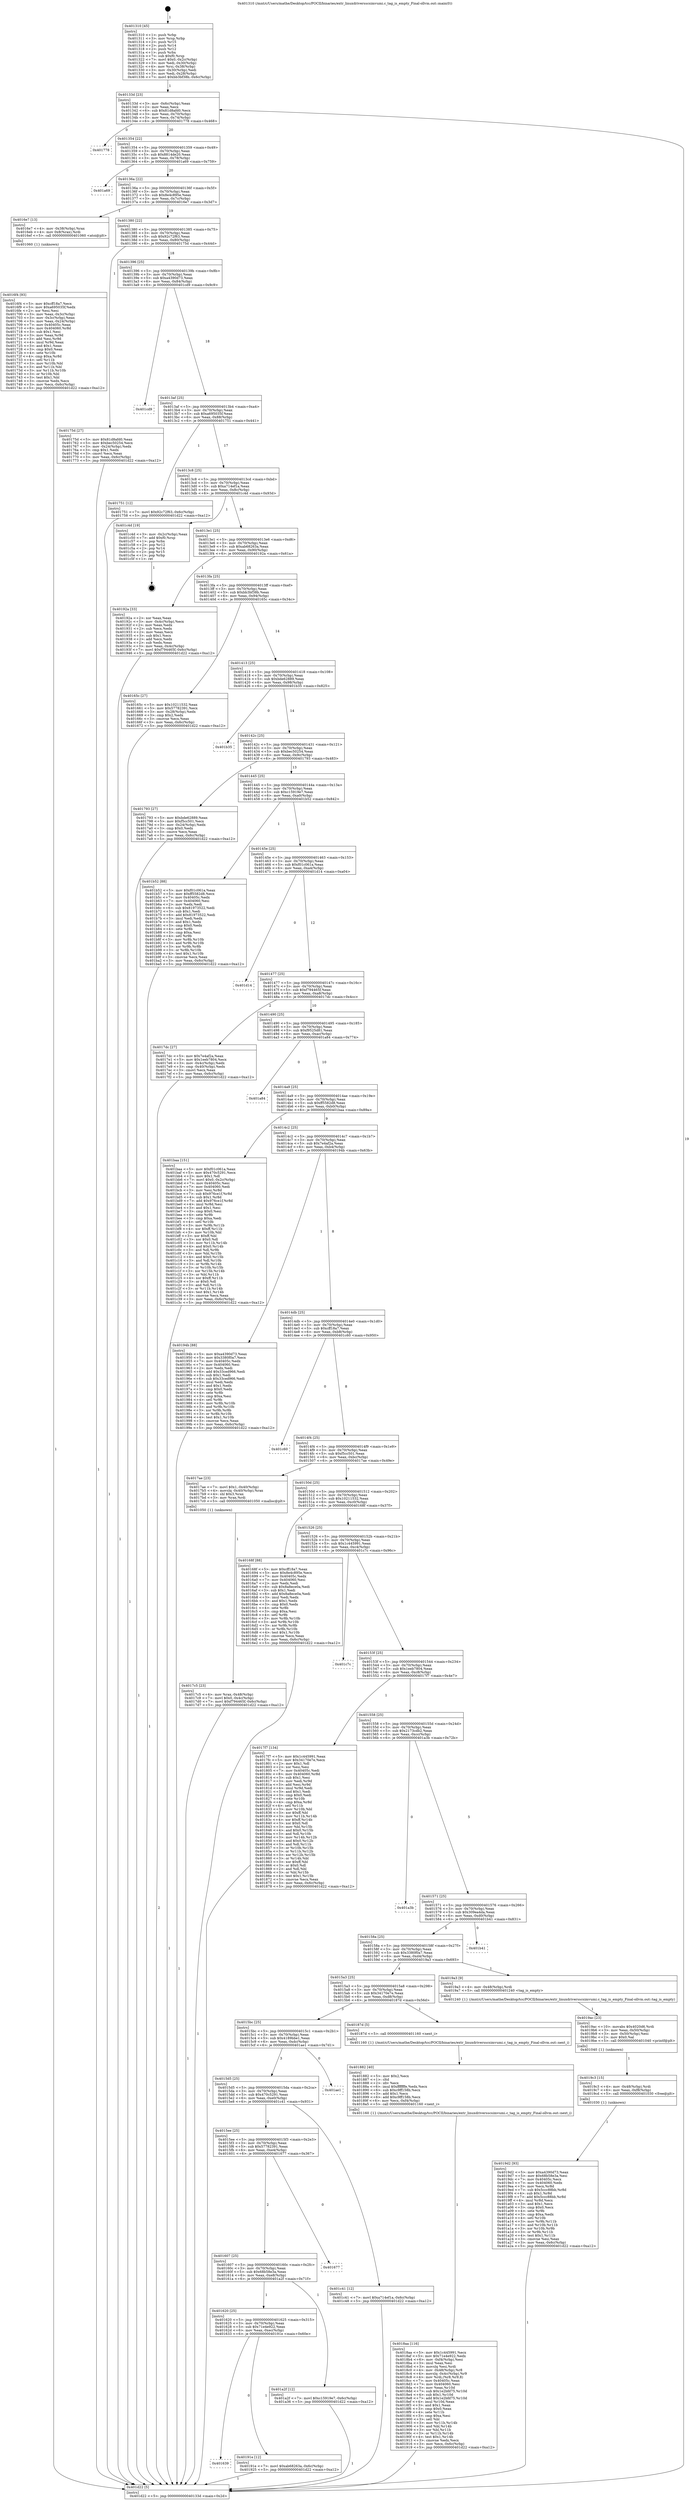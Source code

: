 digraph "0x401310" {
  label = "0x401310 (/mnt/c/Users/mathe/Desktop/tcc/POCII/binaries/extr_linuxdriversscsimvumi.c_tag_is_empty_Final-ollvm.out::main(0))"
  labelloc = "t"
  node[shape=record]

  Entry [label="",width=0.3,height=0.3,shape=circle,fillcolor=black,style=filled]
  "0x40133d" [label="{
     0x40133d [23]\l
     | [instrs]\l
     &nbsp;&nbsp;0x40133d \<+3\>: mov -0x6c(%rbp),%eax\l
     &nbsp;&nbsp;0x401340 \<+2\>: mov %eax,%ecx\l
     &nbsp;&nbsp;0x401342 \<+6\>: sub $0x81d8afd0,%ecx\l
     &nbsp;&nbsp;0x401348 \<+3\>: mov %eax,-0x70(%rbp)\l
     &nbsp;&nbsp;0x40134b \<+3\>: mov %ecx,-0x74(%rbp)\l
     &nbsp;&nbsp;0x40134e \<+6\>: je 0000000000401778 \<main+0x468\>\l
  }"]
  "0x401778" [label="{
     0x401778\l
  }", style=dashed]
  "0x401354" [label="{
     0x401354 [22]\l
     | [instrs]\l
     &nbsp;&nbsp;0x401354 \<+5\>: jmp 0000000000401359 \<main+0x49\>\l
     &nbsp;&nbsp;0x401359 \<+3\>: mov -0x70(%rbp),%eax\l
     &nbsp;&nbsp;0x40135c \<+5\>: sub $0x8814de20,%eax\l
     &nbsp;&nbsp;0x401361 \<+3\>: mov %eax,-0x78(%rbp)\l
     &nbsp;&nbsp;0x401364 \<+6\>: je 0000000000401a69 \<main+0x759\>\l
  }"]
  Exit [label="",width=0.3,height=0.3,shape=circle,fillcolor=black,style=filled,peripheries=2]
  "0x401a69" [label="{
     0x401a69\l
  }", style=dashed]
  "0x40136a" [label="{
     0x40136a [22]\l
     | [instrs]\l
     &nbsp;&nbsp;0x40136a \<+5\>: jmp 000000000040136f \<main+0x5f\>\l
     &nbsp;&nbsp;0x40136f \<+3\>: mov -0x70(%rbp),%eax\l
     &nbsp;&nbsp;0x401372 \<+5\>: sub $0x8e4c895e,%eax\l
     &nbsp;&nbsp;0x401377 \<+3\>: mov %eax,-0x7c(%rbp)\l
     &nbsp;&nbsp;0x40137a \<+6\>: je 00000000004016e7 \<main+0x3d7\>\l
  }"]
  "0x4019d2" [label="{
     0x4019d2 [93]\l
     | [instrs]\l
     &nbsp;&nbsp;0x4019d2 \<+5\>: mov $0xa4390d73,%eax\l
     &nbsp;&nbsp;0x4019d7 \<+5\>: mov $0x68b58e3a,%esi\l
     &nbsp;&nbsp;0x4019dc \<+7\>: mov 0x40405c,%ecx\l
     &nbsp;&nbsp;0x4019e3 \<+7\>: mov 0x404060,%edx\l
     &nbsp;&nbsp;0x4019ea \<+3\>: mov %ecx,%r8d\l
     &nbsp;&nbsp;0x4019ed \<+7\>: sub $0x5ccc88bb,%r8d\l
     &nbsp;&nbsp;0x4019f4 \<+4\>: sub $0x1,%r8d\l
     &nbsp;&nbsp;0x4019f8 \<+7\>: add $0x5ccc88bb,%r8d\l
     &nbsp;&nbsp;0x4019ff \<+4\>: imul %r8d,%ecx\l
     &nbsp;&nbsp;0x401a03 \<+3\>: and $0x1,%ecx\l
     &nbsp;&nbsp;0x401a06 \<+3\>: cmp $0x0,%ecx\l
     &nbsp;&nbsp;0x401a09 \<+4\>: sete %r9b\l
     &nbsp;&nbsp;0x401a0d \<+3\>: cmp $0xa,%edx\l
     &nbsp;&nbsp;0x401a10 \<+4\>: setl %r10b\l
     &nbsp;&nbsp;0x401a14 \<+3\>: mov %r9b,%r11b\l
     &nbsp;&nbsp;0x401a17 \<+3\>: and %r10b,%r11b\l
     &nbsp;&nbsp;0x401a1a \<+3\>: xor %r10b,%r9b\l
     &nbsp;&nbsp;0x401a1d \<+3\>: or %r9b,%r11b\l
     &nbsp;&nbsp;0x401a20 \<+4\>: test $0x1,%r11b\l
     &nbsp;&nbsp;0x401a24 \<+3\>: cmovne %esi,%eax\l
     &nbsp;&nbsp;0x401a27 \<+3\>: mov %eax,-0x6c(%rbp)\l
     &nbsp;&nbsp;0x401a2a \<+5\>: jmp 0000000000401d22 \<main+0xa12\>\l
  }"]
  "0x4016e7" [label="{
     0x4016e7 [13]\l
     | [instrs]\l
     &nbsp;&nbsp;0x4016e7 \<+4\>: mov -0x38(%rbp),%rax\l
     &nbsp;&nbsp;0x4016eb \<+4\>: mov 0x8(%rax),%rdi\l
     &nbsp;&nbsp;0x4016ef \<+5\>: call 0000000000401060 \<atoi@plt\>\l
     | [calls]\l
     &nbsp;&nbsp;0x401060 \{1\} (unknown)\l
  }"]
  "0x401380" [label="{
     0x401380 [22]\l
     | [instrs]\l
     &nbsp;&nbsp;0x401380 \<+5\>: jmp 0000000000401385 \<main+0x75\>\l
     &nbsp;&nbsp;0x401385 \<+3\>: mov -0x70(%rbp),%eax\l
     &nbsp;&nbsp;0x401388 \<+5\>: sub $0x92c72f63,%eax\l
     &nbsp;&nbsp;0x40138d \<+3\>: mov %eax,-0x80(%rbp)\l
     &nbsp;&nbsp;0x401390 \<+6\>: je 000000000040175d \<main+0x44d\>\l
  }"]
  "0x4019c3" [label="{
     0x4019c3 [15]\l
     | [instrs]\l
     &nbsp;&nbsp;0x4019c3 \<+4\>: mov -0x48(%rbp),%rdi\l
     &nbsp;&nbsp;0x4019c7 \<+6\>: mov %eax,-0xf8(%rbp)\l
     &nbsp;&nbsp;0x4019cd \<+5\>: call 0000000000401030 \<free@plt\>\l
     | [calls]\l
     &nbsp;&nbsp;0x401030 \{1\} (unknown)\l
  }"]
  "0x40175d" [label="{
     0x40175d [27]\l
     | [instrs]\l
     &nbsp;&nbsp;0x40175d \<+5\>: mov $0x81d8afd0,%eax\l
     &nbsp;&nbsp;0x401762 \<+5\>: mov $0xbec50254,%ecx\l
     &nbsp;&nbsp;0x401767 \<+3\>: mov -0x24(%rbp),%edx\l
     &nbsp;&nbsp;0x40176a \<+3\>: cmp $0x1,%edx\l
     &nbsp;&nbsp;0x40176d \<+3\>: cmovl %ecx,%eax\l
     &nbsp;&nbsp;0x401770 \<+3\>: mov %eax,-0x6c(%rbp)\l
     &nbsp;&nbsp;0x401773 \<+5\>: jmp 0000000000401d22 \<main+0xa12\>\l
  }"]
  "0x401396" [label="{
     0x401396 [25]\l
     | [instrs]\l
     &nbsp;&nbsp;0x401396 \<+5\>: jmp 000000000040139b \<main+0x8b\>\l
     &nbsp;&nbsp;0x40139b \<+3\>: mov -0x70(%rbp),%eax\l
     &nbsp;&nbsp;0x40139e \<+5\>: sub $0xa4390d73,%eax\l
     &nbsp;&nbsp;0x4013a3 \<+6\>: mov %eax,-0x84(%rbp)\l
     &nbsp;&nbsp;0x4013a9 \<+6\>: je 0000000000401cd9 \<main+0x9c9\>\l
  }"]
  "0x4019ac" [label="{
     0x4019ac [23]\l
     | [instrs]\l
     &nbsp;&nbsp;0x4019ac \<+10\>: movabs $0x4020d6,%rdi\l
     &nbsp;&nbsp;0x4019b6 \<+3\>: mov %eax,-0x50(%rbp)\l
     &nbsp;&nbsp;0x4019b9 \<+3\>: mov -0x50(%rbp),%esi\l
     &nbsp;&nbsp;0x4019bc \<+2\>: mov $0x0,%al\l
     &nbsp;&nbsp;0x4019be \<+5\>: call 0000000000401040 \<printf@plt\>\l
     | [calls]\l
     &nbsp;&nbsp;0x401040 \{1\} (unknown)\l
  }"]
  "0x401cd9" [label="{
     0x401cd9\l
  }", style=dashed]
  "0x4013af" [label="{
     0x4013af [25]\l
     | [instrs]\l
     &nbsp;&nbsp;0x4013af \<+5\>: jmp 00000000004013b4 \<main+0xa4\>\l
     &nbsp;&nbsp;0x4013b4 \<+3\>: mov -0x70(%rbp),%eax\l
     &nbsp;&nbsp;0x4013b7 \<+5\>: sub $0xa695035f,%eax\l
     &nbsp;&nbsp;0x4013bc \<+6\>: mov %eax,-0x88(%rbp)\l
     &nbsp;&nbsp;0x4013c2 \<+6\>: je 0000000000401751 \<main+0x441\>\l
  }"]
  "0x401639" [label="{
     0x401639\l
  }", style=dashed]
  "0x401751" [label="{
     0x401751 [12]\l
     | [instrs]\l
     &nbsp;&nbsp;0x401751 \<+7\>: movl $0x92c72f63,-0x6c(%rbp)\l
     &nbsp;&nbsp;0x401758 \<+5\>: jmp 0000000000401d22 \<main+0xa12\>\l
  }"]
  "0x4013c8" [label="{
     0x4013c8 [25]\l
     | [instrs]\l
     &nbsp;&nbsp;0x4013c8 \<+5\>: jmp 00000000004013cd \<main+0xbd\>\l
     &nbsp;&nbsp;0x4013cd \<+3\>: mov -0x70(%rbp),%eax\l
     &nbsp;&nbsp;0x4013d0 \<+5\>: sub $0xa714ef1a,%eax\l
     &nbsp;&nbsp;0x4013d5 \<+6\>: mov %eax,-0x8c(%rbp)\l
     &nbsp;&nbsp;0x4013db \<+6\>: je 0000000000401c4d \<main+0x93d\>\l
  }"]
  "0x40191e" [label="{
     0x40191e [12]\l
     | [instrs]\l
     &nbsp;&nbsp;0x40191e \<+7\>: movl $0xab68263a,-0x6c(%rbp)\l
     &nbsp;&nbsp;0x401925 \<+5\>: jmp 0000000000401d22 \<main+0xa12\>\l
  }"]
  "0x401c4d" [label="{
     0x401c4d [19]\l
     | [instrs]\l
     &nbsp;&nbsp;0x401c4d \<+3\>: mov -0x2c(%rbp),%eax\l
     &nbsp;&nbsp;0x401c50 \<+7\>: add $0xf0,%rsp\l
     &nbsp;&nbsp;0x401c57 \<+1\>: pop %rbx\l
     &nbsp;&nbsp;0x401c58 \<+2\>: pop %r12\l
     &nbsp;&nbsp;0x401c5a \<+2\>: pop %r14\l
     &nbsp;&nbsp;0x401c5c \<+2\>: pop %r15\l
     &nbsp;&nbsp;0x401c5e \<+1\>: pop %rbp\l
     &nbsp;&nbsp;0x401c5f \<+1\>: ret\l
  }"]
  "0x4013e1" [label="{
     0x4013e1 [25]\l
     | [instrs]\l
     &nbsp;&nbsp;0x4013e1 \<+5\>: jmp 00000000004013e6 \<main+0xd6\>\l
     &nbsp;&nbsp;0x4013e6 \<+3\>: mov -0x70(%rbp),%eax\l
     &nbsp;&nbsp;0x4013e9 \<+5\>: sub $0xab68263a,%eax\l
     &nbsp;&nbsp;0x4013ee \<+6\>: mov %eax,-0x90(%rbp)\l
     &nbsp;&nbsp;0x4013f4 \<+6\>: je 000000000040192a \<main+0x61a\>\l
  }"]
  "0x401620" [label="{
     0x401620 [25]\l
     | [instrs]\l
     &nbsp;&nbsp;0x401620 \<+5\>: jmp 0000000000401625 \<main+0x315\>\l
     &nbsp;&nbsp;0x401625 \<+3\>: mov -0x70(%rbp),%eax\l
     &nbsp;&nbsp;0x401628 \<+5\>: sub $0x71e4e922,%eax\l
     &nbsp;&nbsp;0x40162d \<+6\>: mov %eax,-0xec(%rbp)\l
     &nbsp;&nbsp;0x401633 \<+6\>: je 000000000040191e \<main+0x60e\>\l
  }"]
  "0x40192a" [label="{
     0x40192a [33]\l
     | [instrs]\l
     &nbsp;&nbsp;0x40192a \<+2\>: xor %eax,%eax\l
     &nbsp;&nbsp;0x40192c \<+3\>: mov -0x4c(%rbp),%ecx\l
     &nbsp;&nbsp;0x40192f \<+2\>: mov %eax,%edx\l
     &nbsp;&nbsp;0x401931 \<+2\>: sub %ecx,%edx\l
     &nbsp;&nbsp;0x401933 \<+2\>: mov %eax,%ecx\l
     &nbsp;&nbsp;0x401935 \<+3\>: sub $0x1,%ecx\l
     &nbsp;&nbsp;0x401938 \<+2\>: add %ecx,%edx\l
     &nbsp;&nbsp;0x40193a \<+2\>: sub %edx,%eax\l
     &nbsp;&nbsp;0x40193c \<+3\>: mov %eax,-0x4c(%rbp)\l
     &nbsp;&nbsp;0x40193f \<+7\>: movl $0xf794465f,-0x6c(%rbp)\l
     &nbsp;&nbsp;0x401946 \<+5\>: jmp 0000000000401d22 \<main+0xa12\>\l
  }"]
  "0x4013fa" [label="{
     0x4013fa [25]\l
     | [instrs]\l
     &nbsp;&nbsp;0x4013fa \<+5\>: jmp 00000000004013ff \<main+0xef\>\l
     &nbsp;&nbsp;0x4013ff \<+3\>: mov -0x70(%rbp),%eax\l
     &nbsp;&nbsp;0x401402 \<+5\>: sub $0xbb3bf38b,%eax\l
     &nbsp;&nbsp;0x401407 \<+6\>: mov %eax,-0x94(%rbp)\l
     &nbsp;&nbsp;0x40140d \<+6\>: je 000000000040165c \<main+0x34c\>\l
  }"]
  "0x401a2f" [label="{
     0x401a2f [12]\l
     | [instrs]\l
     &nbsp;&nbsp;0x401a2f \<+7\>: movl $0xc15919e7,-0x6c(%rbp)\l
     &nbsp;&nbsp;0x401a36 \<+5\>: jmp 0000000000401d22 \<main+0xa12\>\l
  }"]
  "0x40165c" [label="{
     0x40165c [27]\l
     | [instrs]\l
     &nbsp;&nbsp;0x40165c \<+5\>: mov $0x10211532,%eax\l
     &nbsp;&nbsp;0x401661 \<+5\>: mov $0x57782391,%ecx\l
     &nbsp;&nbsp;0x401666 \<+3\>: mov -0x28(%rbp),%edx\l
     &nbsp;&nbsp;0x401669 \<+3\>: cmp $0x2,%edx\l
     &nbsp;&nbsp;0x40166c \<+3\>: cmovne %ecx,%eax\l
     &nbsp;&nbsp;0x40166f \<+3\>: mov %eax,-0x6c(%rbp)\l
     &nbsp;&nbsp;0x401672 \<+5\>: jmp 0000000000401d22 \<main+0xa12\>\l
  }"]
  "0x401413" [label="{
     0x401413 [25]\l
     | [instrs]\l
     &nbsp;&nbsp;0x401413 \<+5\>: jmp 0000000000401418 \<main+0x108\>\l
     &nbsp;&nbsp;0x401418 \<+3\>: mov -0x70(%rbp),%eax\l
     &nbsp;&nbsp;0x40141b \<+5\>: sub $0xbde62889,%eax\l
     &nbsp;&nbsp;0x401420 \<+6\>: mov %eax,-0x98(%rbp)\l
     &nbsp;&nbsp;0x401426 \<+6\>: je 0000000000401b35 \<main+0x825\>\l
  }"]
  "0x401d22" [label="{
     0x401d22 [5]\l
     | [instrs]\l
     &nbsp;&nbsp;0x401d22 \<+5\>: jmp 000000000040133d \<main+0x2d\>\l
  }"]
  "0x401310" [label="{
     0x401310 [45]\l
     | [instrs]\l
     &nbsp;&nbsp;0x401310 \<+1\>: push %rbp\l
     &nbsp;&nbsp;0x401311 \<+3\>: mov %rsp,%rbp\l
     &nbsp;&nbsp;0x401314 \<+2\>: push %r15\l
     &nbsp;&nbsp;0x401316 \<+2\>: push %r14\l
     &nbsp;&nbsp;0x401318 \<+2\>: push %r12\l
     &nbsp;&nbsp;0x40131a \<+1\>: push %rbx\l
     &nbsp;&nbsp;0x40131b \<+7\>: sub $0xf0,%rsp\l
     &nbsp;&nbsp;0x401322 \<+7\>: movl $0x0,-0x2c(%rbp)\l
     &nbsp;&nbsp;0x401329 \<+3\>: mov %edi,-0x30(%rbp)\l
     &nbsp;&nbsp;0x40132c \<+4\>: mov %rsi,-0x38(%rbp)\l
     &nbsp;&nbsp;0x401330 \<+3\>: mov -0x30(%rbp),%edi\l
     &nbsp;&nbsp;0x401333 \<+3\>: mov %edi,-0x28(%rbp)\l
     &nbsp;&nbsp;0x401336 \<+7\>: movl $0xbb3bf38b,-0x6c(%rbp)\l
  }"]
  "0x401607" [label="{
     0x401607 [25]\l
     | [instrs]\l
     &nbsp;&nbsp;0x401607 \<+5\>: jmp 000000000040160c \<main+0x2fc\>\l
     &nbsp;&nbsp;0x40160c \<+3\>: mov -0x70(%rbp),%eax\l
     &nbsp;&nbsp;0x40160f \<+5\>: sub $0x68b58e3a,%eax\l
     &nbsp;&nbsp;0x401614 \<+6\>: mov %eax,-0xe8(%rbp)\l
     &nbsp;&nbsp;0x40161a \<+6\>: je 0000000000401a2f \<main+0x71f\>\l
  }"]
  "0x401b35" [label="{
     0x401b35\l
  }", style=dashed]
  "0x40142c" [label="{
     0x40142c [25]\l
     | [instrs]\l
     &nbsp;&nbsp;0x40142c \<+5\>: jmp 0000000000401431 \<main+0x121\>\l
     &nbsp;&nbsp;0x401431 \<+3\>: mov -0x70(%rbp),%eax\l
     &nbsp;&nbsp;0x401434 \<+5\>: sub $0xbec50254,%eax\l
     &nbsp;&nbsp;0x401439 \<+6\>: mov %eax,-0x9c(%rbp)\l
     &nbsp;&nbsp;0x40143f \<+6\>: je 0000000000401793 \<main+0x483\>\l
  }"]
  "0x401677" [label="{
     0x401677\l
  }", style=dashed]
  "0x401793" [label="{
     0x401793 [27]\l
     | [instrs]\l
     &nbsp;&nbsp;0x401793 \<+5\>: mov $0xbde62889,%eax\l
     &nbsp;&nbsp;0x401798 \<+5\>: mov $0xf5cc501,%ecx\l
     &nbsp;&nbsp;0x40179d \<+3\>: mov -0x24(%rbp),%edx\l
     &nbsp;&nbsp;0x4017a0 \<+3\>: cmp $0x0,%edx\l
     &nbsp;&nbsp;0x4017a3 \<+3\>: cmove %ecx,%eax\l
     &nbsp;&nbsp;0x4017a6 \<+3\>: mov %eax,-0x6c(%rbp)\l
     &nbsp;&nbsp;0x4017a9 \<+5\>: jmp 0000000000401d22 \<main+0xa12\>\l
  }"]
  "0x401445" [label="{
     0x401445 [25]\l
     | [instrs]\l
     &nbsp;&nbsp;0x401445 \<+5\>: jmp 000000000040144a \<main+0x13a\>\l
     &nbsp;&nbsp;0x40144a \<+3\>: mov -0x70(%rbp),%eax\l
     &nbsp;&nbsp;0x40144d \<+5\>: sub $0xc15919e7,%eax\l
     &nbsp;&nbsp;0x401452 \<+6\>: mov %eax,-0xa0(%rbp)\l
     &nbsp;&nbsp;0x401458 \<+6\>: je 0000000000401b52 \<main+0x842\>\l
  }"]
  "0x4015ee" [label="{
     0x4015ee [25]\l
     | [instrs]\l
     &nbsp;&nbsp;0x4015ee \<+5\>: jmp 00000000004015f3 \<main+0x2e3\>\l
     &nbsp;&nbsp;0x4015f3 \<+3\>: mov -0x70(%rbp),%eax\l
     &nbsp;&nbsp;0x4015f6 \<+5\>: sub $0x57782391,%eax\l
     &nbsp;&nbsp;0x4015fb \<+6\>: mov %eax,-0xe4(%rbp)\l
     &nbsp;&nbsp;0x401601 \<+6\>: je 0000000000401677 \<main+0x367\>\l
  }"]
  "0x401b52" [label="{
     0x401b52 [88]\l
     | [instrs]\l
     &nbsp;&nbsp;0x401b52 \<+5\>: mov $0xf01c061a,%eax\l
     &nbsp;&nbsp;0x401b57 \<+5\>: mov $0xff5582d8,%ecx\l
     &nbsp;&nbsp;0x401b5c \<+7\>: mov 0x40405c,%edx\l
     &nbsp;&nbsp;0x401b63 \<+7\>: mov 0x404060,%esi\l
     &nbsp;&nbsp;0x401b6a \<+2\>: mov %edx,%edi\l
     &nbsp;&nbsp;0x401b6c \<+6\>: sub $0x81973522,%edi\l
     &nbsp;&nbsp;0x401b72 \<+3\>: sub $0x1,%edi\l
     &nbsp;&nbsp;0x401b75 \<+6\>: add $0x81973522,%edi\l
     &nbsp;&nbsp;0x401b7b \<+3\>: imul %edi,%edx\l
     &nbsp;&nbsp;0x401b7e \<+3\>: and $0x1,%edx\l
     &nbsp;&nbsp;0x401b81 \<+3\>: cmp $0x0,%edx\l
     &nbsp;&nbsp;0x401b84 \<+4\>: sete %r8b\l
     &nbsp;&nbsp;0x401b88 \<+3\>: cmp $0xa,%esi\l
     &nbsp;&nbsp;0x401b8b \<+4\>: setl %r9b\l
     &nbsp;&nbsp;0x401b8f \<+3\>: mov %r8b,%r10b\l
     &nbsp;&nbsp;0x401b92 \<+3\>: and %r9b,%r10b\l
     &nbsp;&nbsp;0x401b95 \<+3\>: xor %r9b,%r8b\l
     &nbsp;&nbsp;0x401b98 \<+3\>: or %r8b,%r10b\l
     &nbsp;&nbsp;0x401b9b \<+4\>: test $0x1,%r10b\l
     &nbsp;&nbsp;0x401b9f \<+3\>: cmovne %ecx,%eax\l
     &nbsp;&nbsp;0x401ba2 \<+3\>: mov %eax,-0x6c(%rbp)\l
     &nbsp;&nbsp;0x401ba5 \<+5\>: jmp 0000000000401d22 \<main+0xa12\>\l
  }"]
  "0x40145e" [label="{
     0x40145e [25]\l
     | [instrs]\l
     &nbsp;&nbsp;0x40145e \<+5\>: jmp 0000000000401463 \<main+0x153\>\l
     &nbsp;&nbsp;0x401463 \<+3\>: mov -0x70(%rbp),%eax\l
     &nbsp;&nbsp;0x401466 \<+5\>: sub $0xf01c061a,%eax\l
     &nbsp;&nbsp;0x40146b \<+6\>: mov %eax,-0xa4(%rbp)\l
     &nbsp;&nbsp;0x401471 \<+6\>: je 0000000000401d14 \<main+0xa04\>\l
  }"]
  "0x401c41" [label="{
     0x401c41 [12]\l
     | [instrs]\l
     &nbsp;&nbsp;0x401c41 \<+7\>: movl $0xa714ef1a,-0x6c(%rbp)\l
     &nbsp;&nbsp;0x401c48 \<+5\>: jmp 0000000000401d22 \<main+0xa12\>\l
  }"]
  "0x401d14" [label="{
     0x401d14\l
  }", style=dashed]
  "0x401477" [label="{
     0x401477 [25]\l
     | [instrs]\l
     &nbsp;&nbsp;0x401477 \<+5\>: jmp 000000000040147c \<main+0x16c\>\l
     &nbsp;&nbsp;0x40147c \<+3\>: mov -0x70(%rbp),%eax\l
     &nbsp;&nbsp;0x40147f \<+5\>: sub $0xf794465f,%eax\l
     &nbsp;&nbsp;0x401484 \<+6\>: mov %eax,-0xa8(%rbp)\l
     &nbsp;&nbsp;0x40148a \<+6\>: je 00000000004017dc \<main+0x4cc\>\l
  }"]
  "0x4015d5" [label="{
     0x4015d5 [25]\l
     | [instrs]\l
     &nbsp;&nbsp;0x4015d5 \<+5\>: jmp 00000000004015da \<main+0x2ca\>\l
     &nbsp;&nbsp;0x4015da \<+3\>: mov -0x70(%rbp),%eax\l
     &nbsp;&nbsp;0x4015dd \<+5\>: sub $0x470c5291,%eax\l
     &nbsp;&nbsp;0x4015e2 \<+6\>: mov %eax,-0xe0(%rbp)\l
     &nbsp;&nbsp;0x4015e8 \<+6\>: je 0000000000401c41 \<main+0x931\>\l
  }"]
  "0x4017dc" [label="{
     0x4017dc [27]\l
     | [instrs]\l
     &nbsp;&nbsp;0x4017dc \<+5\>: mov $0x7e4af2a,%eax\l
     &nbsp;&nbsp;0x4017e1 \<+5\>: mov $0x1eeb7804,%ecx\l
     &nbsp;&nbsp;0x4017e6 \<+3\>: mov -0x4c(%rbp),%edx\l
     &nbsp;&nbsp;0x4017e9 \<+3\>: cmp -0x40(%rbp),%edx\l
     &nbsp;&nbsp;0x4017ec \<+3\>: cmovl %ecx,%eax\l
     &nbsp;&nbsp;0x4017ef \<+3\>: mov %eax,-0x6c(%rbp)\l
     &nbsp;&nbsp;0x4017f2 \<+5\>: jmp 0000000000401d22 \<main+0xa12\>\l
  }"]
  "0x401490" [label="{
     0x401490 [25]\l
     | [instrs]\l
     &nbsp;&nbsp;0x401490 \<+5\>: jmp 0000000000401495 \<main+0x185\>\l
     &nbsp;&nbsp;0x401495 \<+3\>: mov -0x70(%rbp),%eax\l
     &nbsp;&nbsp;0x401498 \<+5\>: sub $0xf9525d81,%eax\l
     &nbsp;&nbsp;0x40149d \<+6\>: mov %eax,-0xac(%rbp)\l
     &nbsp;&nbsp;0x4014a3 \<+6\>: je 0000000000401a84 \<main+0x774\>\l
  }"]
  "0x401ae1" [label="{
     0x401ae1\l
  }", style=dashed]
  "0x401a84" [label="{
     0x401a84\l
  }", style=dashed]
  "0x4014a9" [label="{
     0x4014a9 [25]\l
     | [instrs]\l
     &nbsp;&nbsp;0x4014a9 \<+5\>: jmp 00000000004014ae \<main+0x19e\>\l
     &nbsp;&nbsp;0x4014ae \<+3\>: mov -0x70(%rbp),%eax\l
     &nbsp;&nbsp;0x4014b1 \<+5\>: sub $0xff5582d8,%eax\l
     &nbsp;&nbsp;0x4014b6 \<+6\>: mov %eax,-0xb0(%rbp)\l
     &nbsp;&nbsp;0x4014bc \<+6\>: je 0000000000401baa \<main+0x89a\>\l
  }"]
  "0x4018aa" [label="{
     0x4018aa [116]\l
     | [instrs]\l
     &nbsp;&nbsp;0x4018aa \<+5\>: mov $0x1c445991,%ecx\l
     &nbsp;&nbsp;0x4018af \<+5\>: mov $0x71e4e922,%edx\l
     &nbsp;&nbsp;0x4018b4 \<+6\>: mov -0xf4(%rbp),%esi\l
     &nbsp;&nbsp;0x4018ba \<+3\>: imul %eax,%esi\l
     &nbsp;&nbsp;0x4018bd \<+3\>: movslq %esi,%rdi\l
     &nbsp;&nbsp;0x4018c0 \<+4\>: mov -0x48(%rbp),%r8\l
     &nbsp;&nbsp;0x4018c4 \<+4\>: movslq -0x4c(%rbp),%r9\l
     &nbsp;&nbsp;0x4018c8 \<+4\>: mov %rdi,(%r8,%r9,8)\l
     &nbsp;&nbsp;0x4018cc \<+7\>: mov 0x40405c,%eax\l
     &nbsp;&nbsp;0x4018d3 \<+7\>: mov 0x404060,%esi\l
     &nbsp;&nbsp;0x4018da \<+3\>: mov %eax,%r10d\l
     &nbsp;&nbsp;0x4018dd \<+7\>: sub $0x1e2bfd75,%r10d\l
     &nbsp;&nbsp;0x4018e4 \<+4\>: sub $0x1,%r10d\l
     &nbsp;&nbsp;0x4018e8 \<+7\>: add $0x1e2bfd75,%r10d\l
     &nbsp;&nbsp;0x4018ef \<+4\>: imul %r10d,%eax\l
     &nbsp;&nbsp;0x4018f3 \<+3\>: and $0x1,%eax\l
     &nbsp;&nbsp;0x4018f6 \<+3\>: cmp $0x0,%eax\l
     &nbsp;&nbsp;0x4018f9 \<+4\>: sete %r11b\l
     &nbsp;&nbsp;0x4018fd \<+3\>: cmp $0xa,%esi\l
     &nbsp;&nbsp;0x401900 \<+3\>: setl %bl\l
     &nbsp;&nbsp;0x401903 \<+3\>: mov %r11b,%r14b\l
     &nbsp;&nbsp;0x401906 \<+3\>: and %bl,%r14b\l
     &nbsp;&nbsp;0x401909 \<+3\>: xor %bl,%r11b\l
     &nbsp;&nbsp;0x40190c \<+3\>: or %r11b,%r14b\l
     &nbsp;&nbsp;0x40190f \<+4\>: test $0x1,%r14b\l
     &nbsp;&nbsp;0x401913 \<+3\>: cmovne %edx,%ecx\l
     &nbsp;&nbsp;0x401916 \<+3\>: mov %ecx,-0x6c(%rbp)\l
     &nbsp;&nbsp;0x401919 \<+5\>: jmp 0000000000401d22 \<main+0xa12\>\l
  }"]
  "0x401baa" [label="{
     0x401baa [151]\l
     | [instrs]\l
     &nbsp;&nbsp;0x401baa \<+5\>: mov $0xf01c061a,%eax\l
     &nbsp;&nbsp;0x401baf \<+5\>: mov $0x470c5291,%ecx\l
     &nbsp;&nbsp;0x401bb4 \<+2\>: mov $0x1,%dl\l
     &nbsp;&nbsp;0x401bb6 \<+7\>: movl $0x0,-0x2c(%rbp)\l
     &nbsp;&nbsp;0x401bbd \<+7\>: mov 0x40405c,%esi\l
     &nbsp;&nbsp;0x401bc4 \<+7\>: mov 0x404060,%edi\l
     &nbsp;&nbsp;0x401bcb \<+3\>: mov %esi,%r8d\l
     &nbsp;&nbsp;0x401bce \<+7\>: sub $0x976ce1f,%r8d\l
     &nbsp;&nbsp;0x401bd5 \<+4\>: sub $0x1,%r8d\l
     &nbsp;&nbsp;0x401bd9 \<+7\>: add $0x976ce1f,%r8d\l
     &nbsp;&nbsp;0x401be0 \<+4\>: imul %r8d,%esi\l
     &nbsp;&nbsp;0x401be4 \<+3\>: and $0x1,%esi\l
     &nbsp;&nbsp;0x401be7 \<+3\>: cmp $0x0,%esi\l
     &nbsp;&nbsp;0x401bea \<+4\>: sete %r9b\l
     &nbsp;&nbsp;0x401bee \<+3\>: cmp $0xa,%edi\l
     &nbsp;&nbsp;0x401bf1 \<+4\>: setl %r10b\l
     &nbsp;&nbsp;0x401bf5 \<+3\>: mov %r9b,%r11b\l
     &nbsp;&nbsp;0x401bf8 \<+4\>: xor $0xff,%r11b\l
     &nbsp;&nbsp;0x401bfc \<+3\>: mov %r10b,%bl\l
     &nbsp;&nbsp;0x401bff \<+3\>: xor $0xff,%bl\l
     &nbsp;&nbsp;0x401c02 \<+3\>: xor $0x0,%dl\l
     &nbsp;&nbsp;0x401c05 \<+3\>: mov %r11b,%r14b\l
     &nbsp;&nbsp;0x401c08 \<+4\>: and $0x0,%r14b\l
     &nbsp;&nbsp;0x401c0c \<+3\>: and %dl,%r9b\l
     &nbsp;&nbsp;0x401c0f \<+3\>: mov %bl,%r15b\l
     &nbsp;&nbsp;0x401c12 \<+4\>: and $0x0,%r15b\l
     &nbsp;&nbsp;0x401c16 \<+3\>: and %dl,%r10b\l
     &nbsp;&nbsp;0x401c19 \<+3\>: or %r9b,%r14b\l
     &nbsp;&nbsp;0x401c1c \<+3\>: or %r10b,%r15b\l
     &nbsp;&nbsp;0x401c1f \<+3\>: xor %r15b,%r14b\l
     &nbsp;&nbsp;0x401c22 \<+3\>: or %bl,%r11b\l
     &nbsp;&nbsp;0x401c25 \<+4\>: xor $0xff,%r11b\l
     &nbsp;&nbsp;0x401c29 \<+3\>: or $0x0,%dl\l
     &nbsp;&nbsp;0x401c2c \<+3\>: and %dl,%r11b\l
     &nbsp;&nbsp;0x401c2f \<+3\>: or %r11b,%r14b\l
     &nbsp;&nbsp;0x401c32 \<+4\>: test $0x1,%r14b\l
     &nbsp;&nbsp;0x401c36 \<+3\>: cmovne %ecx,%eax\l
     &nbsp;&nbsp;0x401c39 \<+3\>: mov %eax,-0x6c(%rbp)\l
     &nbsp;&nbsp;0x401c3c \<+5\>: jmp 0000000000401d22 \<main+0xa12\>\l
  }"]
  "0x4014c2" [label="{
     0x4014c2 [25]\l
     | [instrs]\l
     &nbsp;&nbsp;0x4014c2 \<+5\>: jmp 00000000004014c7 \<main+0x1b7\>\l
     &nbsp;&nbsp;0x4014c7 \<+3\>: mov -0x70(%rbp),%eax\l
     &nbsp;&nbsp;0x4014ca \<+5\>: sub $0x7e4af2a,%eax\l
     &nbsp;&nbsp;0x4014cf \<+6\>: mov %eax,-0xb4(%rbp)\l
     &nbsp;&nbsp;0x4014d5 \<+6\>: je 000000000040194b \<main+0x63b\>\l
  }"]
  "0x401882" [label="{
     0x401882 [40]\l
     | [instrs]\l
     &nbsp;&nbsp;0x401882 \<+5\>: mov $0x2,%ecx\l
     &nbsp;&nbsp;0x401887 \<+1\>: cltd\l
     &nbsp;&nbsp;0x401888 \<+2\>: idiv %ecx\l
     &nbsp;&nbsp;0x40188a \<+6\>: imul $0xfffffffe,%edx,%ecx\l
     &nbsp;&nbsp;0x401890 \<+6\>: sub $0xc9ff158b,%ecx\l
     &nbsp;&nbsp;0x401896 \<+3\>: add $0x1,%ecx\l
     &nbsp;&nbsp;0x401899 \<+6\>: add $0xc9ff158b,%ecx\l
     &nbsp;&nbsp;0x40189f \<+6\>: mov %ecx,-0xf4(%rbp)\l
     &nbsp;&nbsp;0x4018a5 \<+5\>: call 0000000000401160 \<next_i\>\l
     | [calls]\l
     &nbsp;&nbsp;0x401160 \{1\} (/mnt/c/Users/mathe/Desktop/tcc/POCII/binaries/extr_linuxdriversscsimvumi.c_tag_is_empty_Final-ollvm.out::next_i)\l
  }"]
  "0x40194b" [label="{
     0x40194b [88]\l
     | [instrs]\l
     &nbsp;&nbsp;0x40194b \<+5\>: mov $0xa4390d73,%eax\l
     &nbsp;&nbsp;0x401950 \<+5\>: mov $0x3380f0a7,%ecx\l
     &nbsp;&nbsp;0x401955 \<+7\>: mov 0x40405c,%edx\l
     &nbsp;&nbsp;0x40195c \<+7\>: mov 0x404060,%esi\l
     &nbsp;&nbsp;0x401963 \<+2\>: mov %edx,%edi\l
     &nbsp;&nbsp;0x401965 \<+6\>: add $0x33ced966,%edi\l
     &nbsp;&nbsp;0x40196b \<+3\>: sub $0x1,%edi\l
     &nbsp;&nbsp;0x40196e \<+6\>: sub $0x33ced966,%edi\l
     &nbsp;&nbsp;0x401974 \<+3\>: imul %edi,%edx\l
     &nbsp;&nbsp;0x401977 \<+3\>: and $0x1,%edx\l
     &nbsp;&nbsp;0x40197a \<+3\>: cmp $0x0,%edx\l
     &nbsp;&nbsp;0x40197d \<+4\>: sete %r8b\l
     &nbsp;&nbsp;0x401981 \<+3\>: cmp $0xa,%esi\l
     &nbsp;&nbsp;0x401984 \<+4\>: setl %r9b\l
     &nbsp;&nbsp;0x401988 \<+3\>: mov %r8b,%r10b\l
     &nbsp;&nbsp;0x40198b \<+3\>: and %r9b,%r10b\l
     &nbsp;&nbsp;0x40198e \<+3\>: xor %r9b,%r8b\l
     &nbsp;&nbsp;0x401991 \<+3\>: or %r8b,%r10b\l
     &nbsp;&nbsp;0x401994 \<+4\>: test $0x1,%r10b\l
     &nbsp;&nbsp;0x401998 \<+3\>: cmovne %ecx,%eax\l
     &nbsp;&nbsp;0x40199b \<+3\>: mov %eax,-0x6c(%rbp)\l
     &nbsp;&nbsp;0x40199e \<+5\>: jmp 0000000000401d22 \<main+0xa12\>\l
  }"]
  "0x4014db" [label="{
     0x4014db [25]\l
     | [instrs]\l
     &nbsp;&nbsp;0x4014db \<+5\>: jmp 00000000004014e0 \<main+0x1d0\>\l
     &nbsp;&nbsp;0x4014e0 \<+3\>: mov -0x70(%rbp),%eax\l
     &nbsp;&nbsp;0x4014e3 \<+5\>: sub $0xcff18a7,%eax\l
     &nbsp;&nbsp;0x4014e8 \<+6\>: mov %eax,-0xb8(%rbp)\l
     &nbsp;&nbsp;0x4014ee \<+6\>: je 0000000000401c60 \<main+0x950\>\l
  }"]
  "0x4015bc" [label="{
     0x4015bc [25]\l
     | [instrs]\l
     &nbsp;&nbsp;0x4015bc \<+5\>: jmp 00000000004015c1 \<main+0x2b1\>\l
     &nbsp;&nbsp;0x4015c1 \<+3\>: mov -0x70(%rbp),%eax\l
     &nbsp;&nbsp;0x4015c4 \<+5\>: sub $0x4189bbe1,%eax\l
     &nbsp;&nbsp;0x4015c9 \<+6\>: mov %eax,-0xdc(%rbp)\l
     &nbsp;&nbsp;0x4015cf \<+6\>: je 0000000000401ae1 \<main+0x7d1\>\l
  }"]
  "0x401c60" [label="{
     0x401c60\l
  }", style=dashed]
  "0x4014f4" [label="{
     0x4014f4 [25]\l
     | [instrs]\l
     &nbsp;&nbsp;0x4014f4 \<+5\>: jmp 00000000004014f9 \<main+0x1e9\>\l
     &nbsp;&nbsp;0x4014f9 \<+3\>: mov -0x70(%rbp),%eax\l
     &nbsp;&nbsp;0x4014fc \<+5\>: sub $0xf5cc501,%eax\l
     &nbsp;&nbsp;0x401501 \<+6\>: mov %eax,-0xbc(%rbp)\l
     &nbsp;&nbsp;0x401507 \<+6\>: je 00000000004017ae \<main+0x49e\>\l
  }"]
  "0x40187d" [label="{
     0x40187d [5]\l
     | [instrs]\l
     &nbsp;&nbsp;0x40187d \<+5\>: call 0000000000401160 \<next_i\>\l
     | [calls]\l
     &nbsp;&nbsp;0x401160 \{1\} (/mnt/c/Users/mathe/Desktop/tcc/POCII/binaries/extr_linuxdriversscsimvumi.c_tag_is_empty_Final-ollvm.out::next_i)\l
  }"]
  "0x4017ae" [label="{
     0x4017ae [23]\l
     | [instrs]\l
     &nbsp;&nbsp;0x4017ae \<+7\>: movl $0x1,-0x40(%rbp)\l
     &nbsp;&nbsp;0x4017b5 \<+4\>: movslq -0x40(%rbp),%rax\l
     &nbsp;&nbsp;0x4017b9 \<+4\>: shl $0x3,%rax\l
     &nbsp;&nbsp;0x4017bd \<+3\>: mov %rax,%rdi\l
     &nbsp;&nbsp;0x4017c0 \<+5\>: call 0000000000401050 \<malloc@plt\>\l
     | [calls]\l
     &nbsp;&nbsp;0x401050 \{1\} (unknown)\l
  }"]
  "0x40150d" [label="{
     0x40150d [25]\l
     | [instrs]\l
     &nbsp;&nbsp;0x40150d \<+5\>: jmp 0000000000401512 \<main+0x202\>\l
     &nbsp;&nbsp;0x401512 \<+3\>: mov -0x70(%rbp),%eax\l
     &nbsp;&nbsp;0x401515 \<+5\>: sub $0x10211532,%eax\l
     &nbsp;&nbsp;0x40151a \<+6\>: mov %eax,-0xc0(%rbp)\l
     &nbsp;&nbsp;0x401520 \<+6\>: je 000000000040168f \<main+0x37f\>\l
  }"]
  "0x4015a3" [label="{
     0x4015a3 [25]\l
     | [instrs]\l
     &nbsp;&nbsp;0x4015a3 \<+5\>: jmp 00000000004015a8 \<main+0x298\>\l
     &nbsp;&nbsp;0x4015a8 \<+3\>: mov -0x70(%rbp),%eax\l
     &nbsp;&nbsp;0x4015ab \<+5\>: sub $0x34170e7e,%eax\l
     &nbsp;&nbsp;0x4015b0 \<+6\>: mov %eax,-0xd8(%rbp)\l
     &nbsp;&nbsp;0x4015b6 \<+6\>: je 000000000040187d \<main+0x56d\>\l
  }"]
  "0x40168f" [label="{
     0x40168f [88]\l
     | [instrs]\l
     &nbsp;&nbsp;0x40168f \<+5\>: mov $0xcff18a7,%eax\l
     &nbsp;&nbsp;0x401694 \<+5\>: mov $0x8e4c895e,%ecx\l
     &nbsp;&nbsp;0x401699 \<+7\>: mov 0x40405c,%edx\l
     &nbsp;&nbsp;0x4016a0 \<+7\>: mov 0x404060,%esi\l
     &nbsp;&nbsp;0x4016a7 \<+2\>: mov %edx,%edi\l
     &nbsp;&nbsp;0x4016a9 \<+6\>: sub $0x8a8ece0a,%edi\l
     &nbsp;&nbsp;0x4016af \<+3\>: sub $0x1,%edi\l
     &nbsp;&nbsp;0x4016b2 \<+6\>: add $0x8a8ece0a,%edi\l
     &nbsp;&nbsp;0x4016b8 \<+3\>: imul %edi,%edx\l
     &nbsp;&nbsp;0x4016bb \<+3\>: and $0x1,%edx\l
     &nbsp;&nbsp;0x4016be \<+3\>: cmp $0x0,%edx\l
     &nbsp;&nbsp;0x4016c1 \<+4\>: sete %r8b\l
     &nbsp;&nbsp;0x4016c5 \<+3\>: cmp $0xa,%esi\l
     &nbsp;&nbsp;0x4016c8 \<+4\>: setl %r9b\l
     &nbsp;&nbsp;0x4016cc \<+3\>: mov %r8b,%r10b\l
     &nbsp;&nbsp;0x4016cf \<+3\>: and %r9b,%r10b\l
     &nbsp;&nbsp;0x4016d2 \<+3\>: xor %r9b,%r8b\l
     &nbsp;&nbsp;0x4016d5 \<+3\>: or %r8b,%r10b\l
     &nbsp;&nbsp;0x4016d8 \<+4\>: test $0x1,%r10b\l
     &nbsp;&nbsp;0x4016dc \<+3\>: cmovne %ecx,%eax\l
     &nbsp;&nbsp;0x4016df \<+3\>: mov %eax,-0x6c(%rbp)\l
     &nbsp;&nbsp;0x4016e2 \<+5\>: jmp 0000000000401d22 \<main+0xa12\>\l
  }"]
  "0x401526" [label="{
     0x401526 [25]\l
     | [instrs]\l
     &nbsp;&nbsp;0x401526 \<+5\>: jmp 000000000040152b \<main+0x21b\>\l
     &nbsp;&nbsp;0x40152b \<+3\>: mov -0x70(%rbp),%eax\l
     &nbsp;&nbsp;0x40152e \<+5\>: sub $0x1c445991,%eax\l
     &nbsp;&nbsp;0x401533 \<+6\>: mov %eax,-0xc4(%rbp)\l
     &nbsp;&nbsp;0x401539 \<+6\>: je 0000000000401c7c \<main+0x96c\>\l
  }"]
  "0x4016f4" [label="{
     0x4016f4 [93]\l
     | [instrs]\l
     &nbsp;&nbsp;0x4016f4 \<+5\>: mov $0xcff18a7,%ecx\l
     &nbsp;&nbsp;0x4016f9 \<+5\>: mov $0xa695035f,%edx\l
     &nbsp;&nbsp;0x4016fe \<+2\>: xor %esi,%esi\l
     &nbsp;&nbsp;0x401700 \<+3\>: mov %eax,-0x3c(%rbp)\l
     &nbsp;&nbsp;0x401703 \<+3\>: mov -0x3c(%rbp),%eax\l
     &nbsp;&nbsp;0x401706 \<+3\>: mov %eax,-0x24(%rbp)\l
     &nbsp;&nbsp;0x401709 \<+7\>: mov 0x40405c,%eax\l
     &nbsp;&nbsp;0x401710 \<+8\>: mov 0x404060,%r8d\l
     &nbsp;&nbsp;0x401718 \<+3\>: sub $0x1,%esi\l
     &nbsp;&nbsp;0x40171b \<+3\>: mov %eax,%r9d\l
     &nbsp;&nbsp;0x40171e \<+3\>: add %esi,%r9d\l
     &nbsp;&nbsp;0x401721 \<+4\>: imul %r9d,%eax\l
     &nbsp;&nbsp;0x401725 \<+3\>: and $0x1,%eax\l
     &nbsp;&nbsp;0x401728 \<+3\>: cmp $0x0,%eax\l
     &nbsp;&nbsp;0x40172b \<+4\>: sete %r10b\l
     &nbsp;&nbsp;0x40172f \<+4\>: cmp $0xa,%r8d\l
     &nbsp;&nbsp;0x401733 \<+4\>: setl %r11b\l
     &nbsp;&nbsp;0x401737 \<+3\>: mov %r10b,%bl\l
     &nbsp;&nbsp;0x40173a \<+3\>: and %r11b,%bl\l
     &nbsp;&nbsp;0x40173d \<+3\>: xor %r11b,%r10b\l
     &nbsp;&nbsp;0x401740 \<+3\>: or %r10b,%bl\l
     &nbsp;&nbsp;0x401743 \<+3\>: test $0x1,%bl\l
     &nbsp;&nbsp;0x401746 \<+3\>: cmovne %edx,%ecx\l
     &nbsp;&nbsp;0x401749 \<+3\>: mov %ecx,-0x6c(%rbp)\l
     &nbsp;&nbsp;0x40174c \<+5\>: jmp 0000000000401d22 \<main+0xa12\>\l
  }"]
  "0x4017c5" [label="{
     0x4017c5 [23]\l
     | [instrs]\l
     &nbsp;&nbsp;0x4017c5 \<+4\>: mov %rax,-0x48(%rbp)\l
     &nbsp;&nbsp;0x4017c9 \<+7\>: movl $0x0,-0x4c(%rbp)\l
     &nbsp;&nbsp;0x4017d0 \<+7\>: movl $0xf794465f,-0x6c(%rbp)\l
     &nbsp;&nbsp;0x4017d7 \<+5\>: jmp 0000000000401d22 \<main+0xa12\>\l
  }"]
  "0x4019a3" [label="{
     0x4019a3 [9]\l
     | [instrs]\l
     &nbsp;&nbsp;0x4019a3 \<+4\>: mov -0x48(%rbp),%rdi\l
     &nbsp;&nbsp;0x4019a7 \<+5\>: call 0000000000401240 \<tag_is_empty\>\l
     | [calls]\l
     &nbsp;&nbsp;0x401240 \{1\} (/mnt/c/Users/mathe/Desktop/tcc/POCII/binaries/extr_linuxdriversscsimvumi.c_tag_is_empty_Final-ollvm.out::tag_is_empty)\l
  }"]
  "0x401c7c" [label="{
     0x401c7c\l
  }", style=dashed]
  "0x40153f" [label="{
     0x40153f [25]\l
     | [instrs]\l
     &nbsp;&nbsp;0x40153f \<+5\>: jmp 0000000000401544 \<main+0x234\>\l
     &nbsp;&nbsp;0x401544 \<+3\>: mov -0x70(%rbp),%eax\l
     &nbsp;&nbsp;0x401547 \<+5\>: sub $0x1eeb7804,%eax\l
     &nbsp;&nbsp;0x40154c \<+6\>: mov %eax,-0xc8(%rbp)\l
     &nbsp;&nbsp;0x401552 \<+6\>: je 00000000004017f7 \<main+0x4e7\>\l
  }"]
  "0x40158a" [label="{
     0x40158a [25]\l
     | [instrs]\l
     &nbsp;&nbsp;0x40158a \<+5\>: jmp 000000000040158f \<main+0x27f\>\l
     &nbsp;&nbsp;0x40158f \<+3\>: mov -0x70(%rbp),%eax\l
     &nbsp;&nbsp;0x401592 \<+5\>: sub $0x3380f0a7,%eax\l
     &nbsp;&nbsp;0x401597 \<+6\>: mov %eax,-0xd4(%rbp)\l
     &nbsp;&nbsp;0x40159d \<+6\>: je 00000000004019a3 \<main+0x693\>\l
  }"]
  "0x4017f7" [label="{
     0x4017f7 [134]\l
     | [instrs]\l
     &nbsp;&nbsp;0x4017f7 \<+5\>: mov $0x1c445991,%eax\l
     &nbsp;&nbsp;0x4017fc \<+5\>: mov $0x34170e7e,%ecx\l
     &nbsp;&nbsp;0x401801 \<+2\>: mov $0x1,%dl\l
     &nbsp;&nbsp;0x401803 \<+2\>: xor %esi,%esi\l
     &nbsp;&nbsp;0x401805 \<+7\>: mov 0x40405c,%edi\l
     &nbsp;&nbsp;0x40180c \<+8\>: mov 0x404060,%r8d\l
     &nbsp;&nbsp;0x401814 \<+3\>: sub $0x1,%esi\l
     &nbsp;&nbsp;0x401817 \<+3\>: mov %edi,%r9d\l
     &nbsp;&nbsp;0x40181a \<+3\>: add %esi,%r9d\l
     &nbsp;&nbsp;0x40181d \<+4\>: imul %r9d,%edi\l
     &nbsp;&nbsp;0x401821 \<+3\>: and $0x1,%edi\l
     &nbsp;&nbsp;0x401824 \<+3\>: cmp $0x0,%edi\l
     &nbsp;&nbsp;0x401827 \<+4\>: sete %r10b\l
     &nbsp;&nbsp;0x40182b \<+4\>: cmp $0xa,%r8d\l
     &nbsp;&nbsp;0x40182f \<+4\>: setl %r11b\l
     &nbsp;&nbsp;0x401833 \<+3\>: mov %r10b,%bl\l
     &nbsp;&nbsp;0x401836 \<+3\>: xor $0xff,%bl\l
     &nbsp;&nbsp;0x401839 \<+3\>: mov %r11b,%r14b\l
     &nbsp;&nbsp;0x40183c \<+4\>: xor $0xff,%r14b\l
     &nbsp;&nbsp;0x401840 \<+3\>: xor $0x0,%dl\l
     &nbsp;&nbsp;0x401843 \<+3\>: mov %bl,%r15b\l
     &nbsp;&nbsp;0x401846 \<+4\>: and $0x0,%r15b\l
     &nbsp;&nbsp;0x40184a \<+3\>: and %dl,%r10b\l
     &nbsp;&nbsp;0x40184d \<+3\>: mov %r14b,%r12b\l
     &nbsp;&nbsp;0x401850 \<+4\>: and $0x0,%r12b\l
     &nbsp;&nbsp;0x401854 \<+3\>: and %dl,%r11b\l
     &nbsp;&nbsp;0x401857 \<+3\>: or %r10b,%r15b\l
     &nbsp;&nbsp;0x40185a \<+3\>: or %r11b,%r12b\l
     &nbsp;&nbsp;0x40185d \<+3\>: xor %r12b,%r15b\l
     &nbsp;&nbsp;0x401860 \<+3\>: or %r14b,%bl\l
     &nbsp;&nbsp;0x401863 \<+3\>: xor $0xff,%bl\l
     &nbsp;&nbsp;0x401866 \<+3\>: or $0x0,%dl\l
     &nbsp;&nbsp;0x401869 \<+2\>: and %dl,%bl\l
     &nbsp;&nbsp;0x40186b \<+3\>: or %bl,%r15b\l
     &nbsp;&nbsp;0x40186e \<+4\>: test $0x1,%r15b\l
     &nbsp;&nbsp;0x401872 \<+3\>: cmovne %ecx,%eax\l
     &nbsp;&nbsp;0x401875 \<+3\>: mov %eax,-0x6c(%rbp)\l
     &nbsp;&nbsp;0x401878 \<+5\>: jmp 0000000000401d22 \<main+0xa12\>\l
  }"]
  "0x401558" [label="{
     0x401558 [25]\l
     | [instrs]\l
     &nbsp;&nbsp;0x401558 \<+5\>: jmp 000000000040155d \<main+0x24d\>\l
     &nbsp;&nbsp;0x40155d \<+3\>: mov -0x70(%rbp),%eax\l
     &nbsp;&nbsp;0x401560 \<+5\>: sub $0x2173cdb2,%eax\l
     &nbsp;&nbsp;0x401565 \<+6\>: mov %eax,-0xcc(%rbp)\l
     &nbsp;&nbsp;0x40156b \<+6\>: je 0000000000401a3b \<main+0x72b\>\l
  }"]
  "0x401b41" [label="{
     0x401b41\l
  }", style=dashed]
  "0x401a3b" [label="{
     0x401a3b\l
  }", style=dashed]
  "0x401571" [label="{
     0x401571 [25]\l
     | [instrs]\l
     &nbsp;&nbsp;0x401571 \<+5\>: jmp 0000000000401576 \<main+0x266\>\l
     &nbsp;&nbsp;0x401576 \<+3\>: mov -0x70(%rbp),%eax\l
     &nbsp;&nbsp;0x401579 \<+5\>: sub $0x309ea4da,%eax\l
     &nbsp;&nbsp;0x40157e \<+6\>: mov %eax,-0xd0(%rbp)\l
     &nbsp;&nbsp;0x401584 \<+6\>: je 0000000000401b41 \<main+0x831\>\l
  }"]
  Entry -> "0x401310" [label=" 1"]
  "0x40133d" -> "0x401778" [label=" 0"]
  "0x40133d" -> "0x401354" [label=" 20"]
  "0x401c4d" -> Exit [label=" 1"]
  "0x401354" -> "0x401a69" [label=" 0"]
  "0x401354" -> "0x40136a" [label=" 20"]
  "0x401c41" -> "0x401d22" [label=" 1"]
  "0x40136a" -> "0x4016e7" [label=" 1"]
  "0x40136a" -> "0x401380" [label=" 19"]
  "0x401baa" -> "0x401d22" [label=" 1"]
  "0x401380" -> "0x40175d" [label=" 1"]
  "0x401380" -> "0x401396" [label=" 18"]
  "0x401b52" -> "0x401d22" [label=" 1"]
  "0x401396" -> "0x401cd9" [label=" 0"]
  "0x401396" -> "0x4013af" [label=" 18"]
  "0x401a2f" -> "0x401d22" [label=" 1"]
  "0x4013af" -> "0x401751" [label=" 1"]
  "0x4013af" -> "0x4013c8" [label=" 17"]
  "0x4019d2" -> "0x401d22" [label=" 1"]
  "0x4013c8" -> "0x401c4d" [label=" 1"]
  "0x4013c8" -> "0x4013e1" [label=" 16"]
  "0x4019c3" -> "0x4019d2" [label=" 1"]
  "0x4013e1" -> "0x40192a" [label=" 1"]
  "0x4013e1" -> "0x4013fa" [label=" 15"]
  "0x4019a3" -> "0x4019ac" [label=" 1"]
  "0x4013fa" -> "0x40165c" [label=" 1"]
  "0x4013fa" -> "0x401413" [label=" 14"]
  "0x40165c" -> "0x401d22" [label=" 1"]
  "0x401310" -> "0x40133d" [label=" 1"]
  "0x401d22" -> "0x40133d" [label=" 19"]
  "0x40194b" -> "0x401d22" [label=" 1"]
  "0x401413" -> "0x401b35" [label=" 0"]
  "0x401413" -> "0x40142c" [label=" 14"]
  "0x40191e" -> "0x401d22" [label=" 1"]
  "0x40142c" -> "0x401793" [label=" 1"]
  "0x40142c" -> "0x401445" [label=" 13"]
  "0x401620" -> "0x401639" [label=" 0"]
  "0x401445" -> "0x401b52" [label=" 1"]
  "0x401445" -> "0x40145e" [label=" 12"]
  "0x4019ac" -> "0x4019c3" [label=" 1"]
  "0x40145e" -> "0x401d14" [label=" 0"]
  "0x40145e" -> "0x401477" [label=" 12"]
  "0x401607" -> "0x401620" [label=" 1"]
  "0x401477" -> "0x4017dc" [label=" 2"]
  "0x401477" -> "0x401490" [label=" 10"]
  "0x40192a" -> "0x401d22" [label=" 1"]
  "0x401490" -> "0x401a84" [label=" 0"]
  "0x401490" -> "0x4014a9" [label=" 10"]
  "0x4015ee" -> "0x401607" [label=" 2"]
  "0x4014a9" -> "0x401baa" [label=" 1"]
  "0x4014a9" -> "0x4014c2" [label=" 9"]
  "0x401620" -> "0x40191e" [label=" 1"]
  "0x4014c2" -> "0x40194b" [label=" 1"]
  "0x4014c2" -> "0x4014db" [label=" 8"]
  "0x4015d5" -> "0x4015ee" [label=" 2"]
  "0x4014db" -> "0x401c60" [label=" 0"]
  "0x4014db" -> "0x4014f4" [label=" 8"]
  "0x4015d5" -> "0x401c41" [label=" 1"]
  "0x4014f4" -> "0x4017ae" [label=" 1"]
  "0x4014f4" -> "0x40150d" [label=" 7"]
  "0x401607" -> "0x401a2f" [label=" 1"]
  "0x40150d" -> "0x40168f" [label=" 1"]
  "0x40150d" -> "0x401526" [label=" 6"]
  "0x40168f" -> "0x401d22" [label=" 1"]
  "0x4016e7" -> "0x4016f4" [label=" 1"]
  "0x4016f4" -> "0x401d22" [label=" 1"]
  "0x401751" -> "0x401d22" [label=" 1"]
  "0x40175d" -> "0x401d22" [label=" 1"]
  "0x401793" -> "0x401d22" [label=" 1"]
  "0x4017ae" -> "0x4017c5" [label=" 1"]
  "0x4017c5" -> "0x401d22" [label=" 1"]
  "0x4017dc" -> "0x401d22" [label=" 2"]
  "0x4015bc" -> "0x401ae1" [label=" 0"]
  "0x401526" -> "0x401c7c" [label=" 0"]
  "0x401526" -> "0x40153f" [label=" 6"]
  "0x4015ee" -> "0x401677" [label=" 0"]
  "0x40153f" -> "0x4017f7" [label=" 1"]
  "0x40153f" -> "0x401558" [label=" 5"]
  "0x4017f7" -> "0x401d22" [label=" 1"]
  "0x401882" -> "0x4018aa" [label=" 1"]
  "0x401558" -> "0x401a3b" [label=" 0"]
  "0x401558" -> "0x401571" [label=" 5"]
  "0x40187d" -> "0x401882" [label=" 1"]
  "0x401571" -> "0x401b41" [label=" 0"]
  "0x401571" -> "0x40158a" [label=" 5"]
  "0x4018aa" -> "0x401d22" [label=" 1"]
  "0x40158a" -> "0x4019a3" [label=" 1"]
  "0x40158a" -> "0x4015a3" [label=" 4"]
  "0x4015bc" -> "0x4015d5" [label=" 3"]
  "0x4015a3" -> "0x40187d" [label=" 1"]
  "0x4015a3" -> "0x4015bc" [label=" 3"]
}
